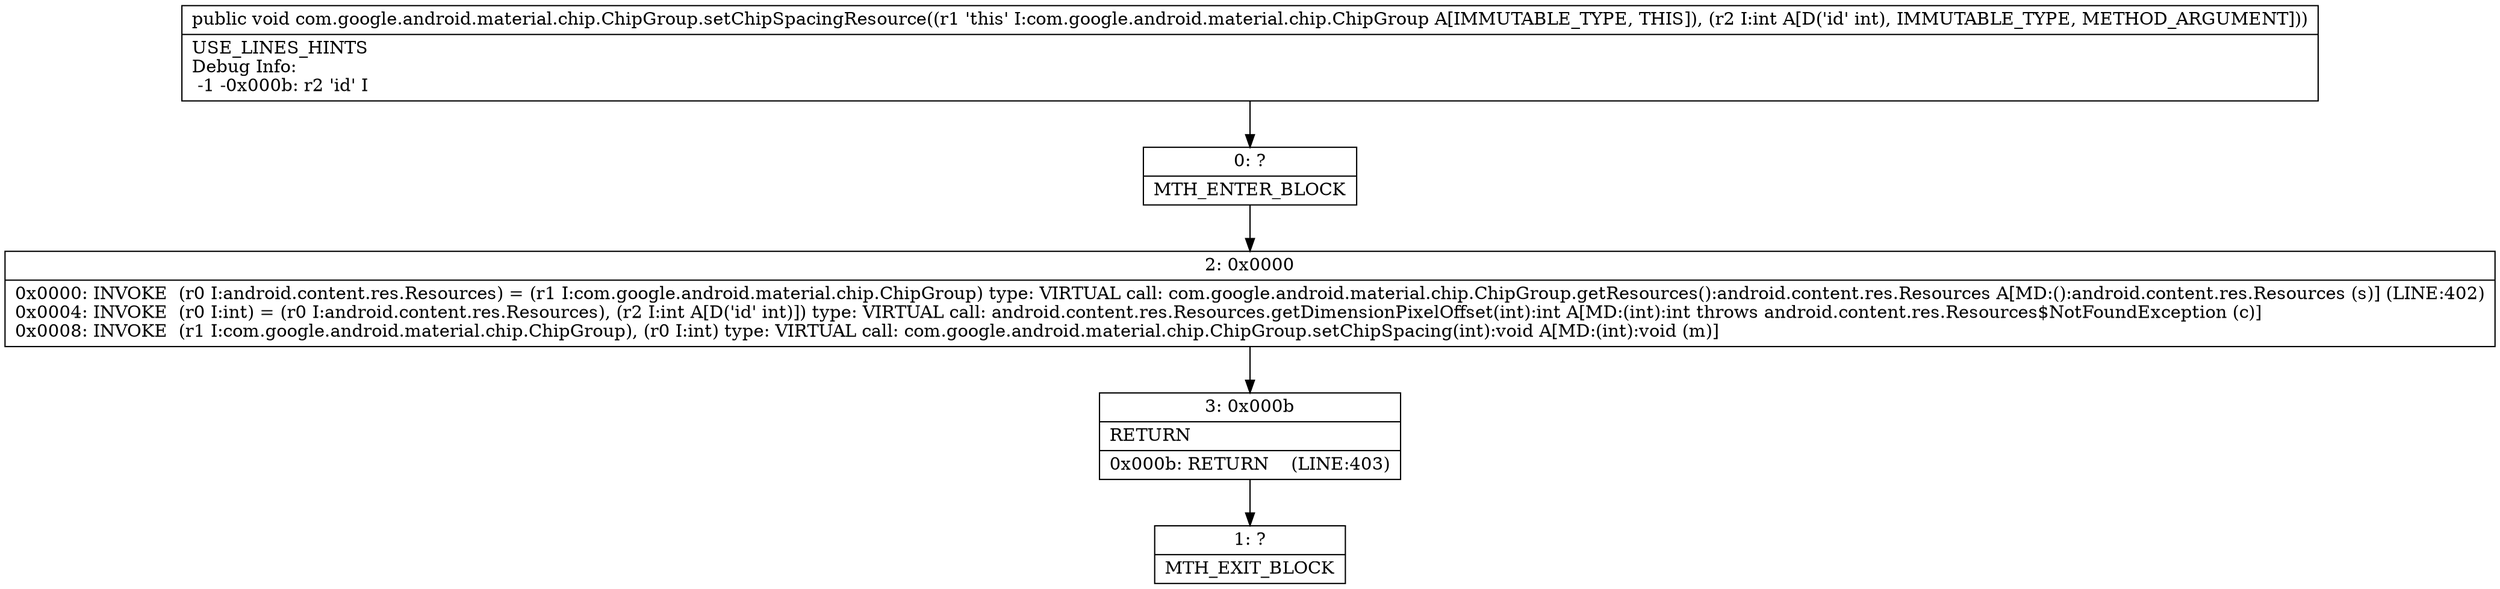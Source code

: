 digraph "CFG forcom.google.android.material.chip.ChipGroup.setChipSpacingResource(I)V" {
Node_0 [shape=record,label="{0\:\ ?|MTH_ENTER_BLOCK\l}"];
Node_2 [shape=record,label="{2\:\ 0x0000|0x0000: INVOKE  (r0 I:android.content.res.Resources) = (r1 I:com.google.android.material.chip.ChipGroup) type: VIRTUAL call: com.google.android.material.chip.ChipGroup.getResources():android.content.res.Resources A[MD:():android.content.res.Resources (s)] (LINE:402)\l0x0004: INVOKE  (r0 I:int) = (r0 I:android.content.res.Resources), (r2 I:int A[D('id' int)]) type: VIRTUAL call: android.content.res.Resources.getDimensionPixelOffset(int):int A[MD:(int):int throws android.content.res.Resources$NotFoundException (c)]\l0x0008: INVOKE  (r1 I:com.google.android.material.chip.ChipGroup), (r0 I:int) type: VIRTUAL call: com.google.android.material.chip.ChipGroup.setChipSpacing(int):void A[MD:(int):void (m)]\l}"];
Node_3 [shape=record,label="{3\:\ 0x000b|RETURN\l|0x000b: RETURN    (LINE:403)\l}"];
Node_1 [shape=record,label="{1\:\ ?|MTH_EXIT_BLOCK\l}"];
MethodNode[shape=record,label="{public void com.google.android.material.chip.ChipGroup.setChipSpacingResource((r1 'this' I:com.google.android.material.chip.ChipGroup A[IMMUTABLE_TYPE, THIS]), (r2 I:int A[D('id' int), IMMUTABLE_TYPE, METHOD_ARGUMENT]))  | USE_LINES_HINTS\lDebug Info:\l  \-1 \-0x000b: r2 'id' I\l}"];
MethodNode -> Node_0;Node_0 -> Node_2;
Node_2 -> Node_3;
Node_3 -> Node_1;
}


